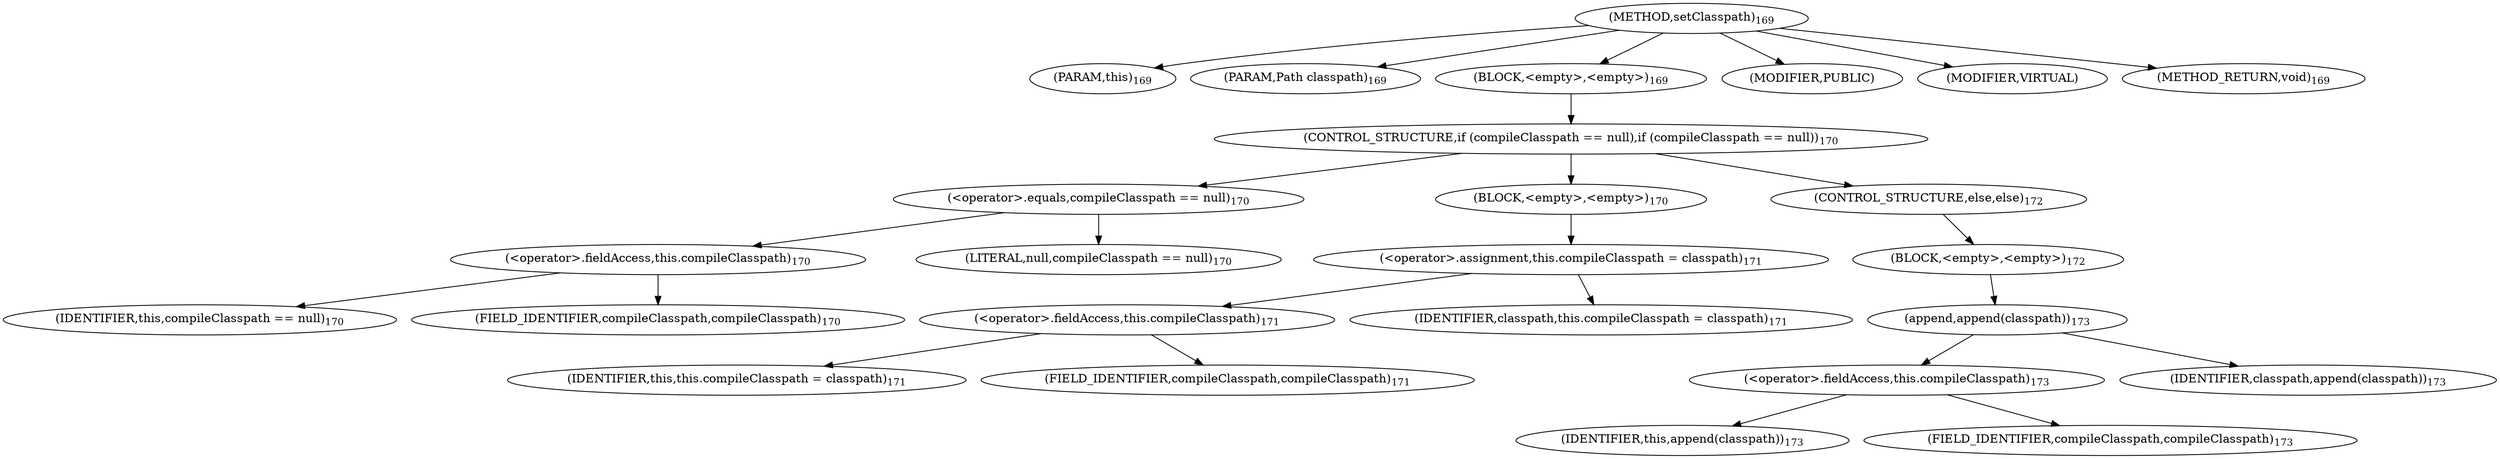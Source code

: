 digraph "setClasspath" {  
"210" [label = <(METHOD,setClasspath)<SUB>169</SUB>> ]
"211" [label = <(PARAM,this)<SUB>169</SUB>> ]
"212" [label = <(PARAM,Path classpath)<SUB>169</SUB>> ]
"213" [label = <(BLOCK,&lt;empty&gt;,&lt;empty&gt;)<SUB>169</SUB>> ]
"214" [label = <(CONTROL_STRUCTURE,if (compileClasspath == null),if (compileClasspath == null))<SUB>170</SUB>> ]
"215" [label = <(&lt;operator&gt;.equals,compileClasspath == null)<SUB>170</SUB>> ]
"216" [label = <(&lt;operator&gt;.fieldAccess,this.compileClasspath)<SUB>170</SUB>> ]
"217" [label = <(IDENTIFIER,this,compileClasspath == null)<SUB>170</SUB>> ]
"218" [label = <(FIELD_IDENTIFIER,compileClasspath,compileClasspath)<SUB>170</SUB>> ]
"219" [label = <(LITERAL,null,compileClasspath == null)<SUB>170</SUB>> ]
"220" [label = <(BLOCK,&lt;empty&gt;,&lt;empty&gt;)<SUB>170</SUB>> ]
"221" [label = <(&lt;operator&gt;.assignment,this.compileClasspath = classpath)<SUB>171</SUB>> ]
"222" [label = <(&lt;operator&gt;.fieldAccess,this.compileClasspath)<SUB>171</SUB>> ]
"223" [label = <(IDENTIFIER,this,this.compileClasspath = classpath)<SUB>171</SUB>> ]
"224" [label = <(FIELD_IDENTIFIER,compileClasspath,compileClasspath)<SUB>171</SUB>> ]
"225" [label = <(IDENTIFIER,classpath,this.compileClasspath = classpath)<SUB>171</SUB>> ]
"226" [label = <(CONTROL_STRUCTURE,else,else)<SUB>172</SUB>> ]
"227" [label = <(BLOCK,&lt;empty&gt;,&lt;empty&gt;)<SUB>172</SUB>> ]
"228" [label = <(append,append(classpath))<SUB>173</SUB>> ]
"229" [label = <(&lt;operator&gt;.fieldAccess,this.compileClasspath)<SUB>173</SUB>> ]
"230" [label = <(IDENTIFIER,this,append(classpath))<SUB>173</SUB>> ]
"231" [label = <(FIELD_IDENTIFIER,compileClasspath,compileClasspath)<SUB>173</SUB>> ]
"232" [label = <(IDENTIFIER,classpath,append(classpath))<SUB>173</SUB>> ]
"233" [label = <(MODIFIER,PUBLIC)> ]
"234" [label = <(MODIFIER,VIRTUAL)> ]
"235" [label = <(METHOD_RETURN,void)<SUB>169</SUB>> ]
  "210" -> "211" 
  "210" -> "212" 
  "210" -> "213" 
  "210" -> "233" 
  "210" -> "234" 
  "210" -> "235" 
  "213" -> "214" 
  "214" -> "215" 
  "214" -> "220" 
  "214" -> "226" 
  "215" -> "216" 
  "215" -> "219" 
  "216" -> "217" 
  "216" -> "218" 
  "220" -> "221" 
  "221" -> "222" 
  "221" -> "225" 
  "222" -> "223" 
  "222" -> "224" 
  "226" -> "227" 
  "227" -> "228" 
  "228" -> "229" 
  "228" -> "232" 
  "229" -> "230" 
  "229" -> "231" 
}
